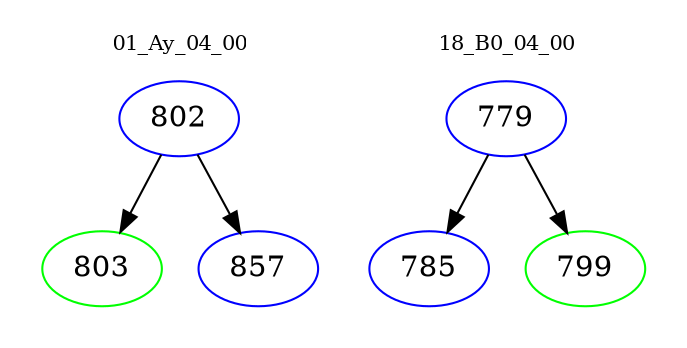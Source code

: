digraph{
subgraph cluster_0 {
color = white
label = "01_Ay_04_00";
fontsize=10;
T0_802 [label="802", color="blue"]
T0_802 -> T0_803 [color="black"]
T0_803 [label="803", color="green"]
T0_802 -> T0_857 [color="black"]
T0_857 [label="857", color="blue"]
}
subgraph cluster_1 {
color = white
label = "18_B0_04_00";
fontsize=10;
T1_779 [label="779", color="blue"]
T1_779 -> T1_785 [color="black"]
T1_785 [label="785", color="blue"]
T1_779 -> T1_799 [color="black"]
T1_799 [label="799", color="green"]
}
}
